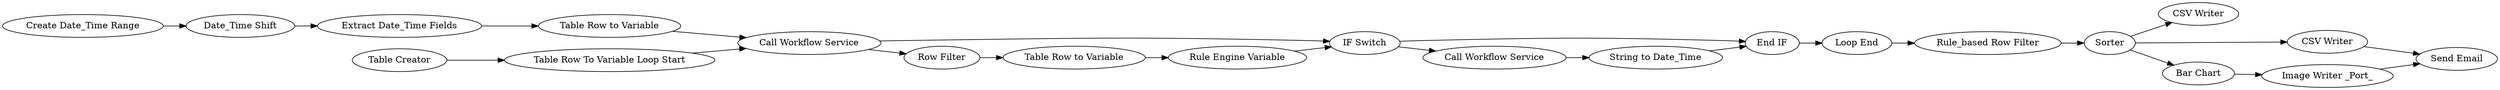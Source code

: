 digraph {
	"-8732099344322504915_279" [label="CSV Writer"]
	"-8732099344322504915_282" [label="Loop End"]
	"6364070884741368488_5" [label="Date_Time Shift"]
	"6364070884741368488_265" [label="Table Row to Variable"]
	"-8732099344322504915_277" [label="Table Creator"]
	"-8732099344322504915_236" [label="End IF"]
	"5244985983577352383_230" [label=Sorter]
	"-8732099344322504915_274" [label="String to Date_Time"]
	"-8732099344322504915_95" [label="Send Email"]
	"-8732099344322504915_280" [label="Image Writer _Port_"]
	"2809316600704534872_237" [label="Rule Engine Variable"]
	"-8732099344322504915_235" [label="IF Switch"]
	"6364070884741368488_266" [label="Extract Date_Time Fields"]
	"-8732099344322504915_263" [label="Table Row To Variable Loop Start"]
	"-8732099344322504915_283" [label="Call Workflow Service"]
	"-8732099344322504915_278" [label="CSV Writer"]
	"2809316600704534872_257" [label="Table Row to Variable"]
	"5244985983577352383_241" [label="Rule_based Row Filter"]
	"6364070884741368488_3" [label="Create Date_Time Range"]
	"2809316600704534872_256" [label="Row Filter"]
	"-8732099344322504915_265" [label="Bar Chart"]
	"-8732099344322504915_281" [label="Call Workflow Service"]
	"6364070884741368488_5" -> "6364070884741368488_266"
	"2809316600704534872_256" -> "2809316600704534872_257"
	"2809316600704534872_257" -> "2809316600704534872_237"
	"-8732099344322504915_263" -> "-8732099344322504915_281"
	"5244985983577352383_241" -> "5244985983577352383_230"
	"2809316600704534872_237" -> "-8732099344322504915_235"
	"-8732099344322504915_236" -> "-8732099344322504915_282"
	"6364070884741368488_266" -> "6364070884741368488_265"
	"-8732099344322504915_235" -> "-8732099344322504915_283"
	"-8732099344322504915_283" -> "-8732099344322504915_274"
	"-8732099344322504915_281" -> "-8732099344322504915_235"
	"-8732099344322504915_282" -> "5244985983577352383_241"
	"-8732099344322504915_235" -> "-8732099344322504915_236"
	"-8732099344322504915_280" -> "-8732099344322504915_95"
	"5244985983577352383_230" -> "-8732099344322504915_265"
	"6364070884741368488_3" -> "6364070884741368488_5"
	"-8732099344322504915_265" -> "-8732099344322504915_280"
	"6364070884741368488_265" -> "-8732099344322504915_281"
	"-8732099344322504915_278" -> "-8732099344322504915_95"
	"5244985983577352383_230" -> "-8732099344322504915_279"
	"-8732099344322504915_281" -> "2809316600704534872_256"
	"-8732099344322504915_274" -> "-8732099344322504915_236"
	"-8732099344322504915_277" -> "-8732099344322504915_263"
	"5244985983577352383_230" -> "-8732099344322504915_278"
	rankdir=LR
}
